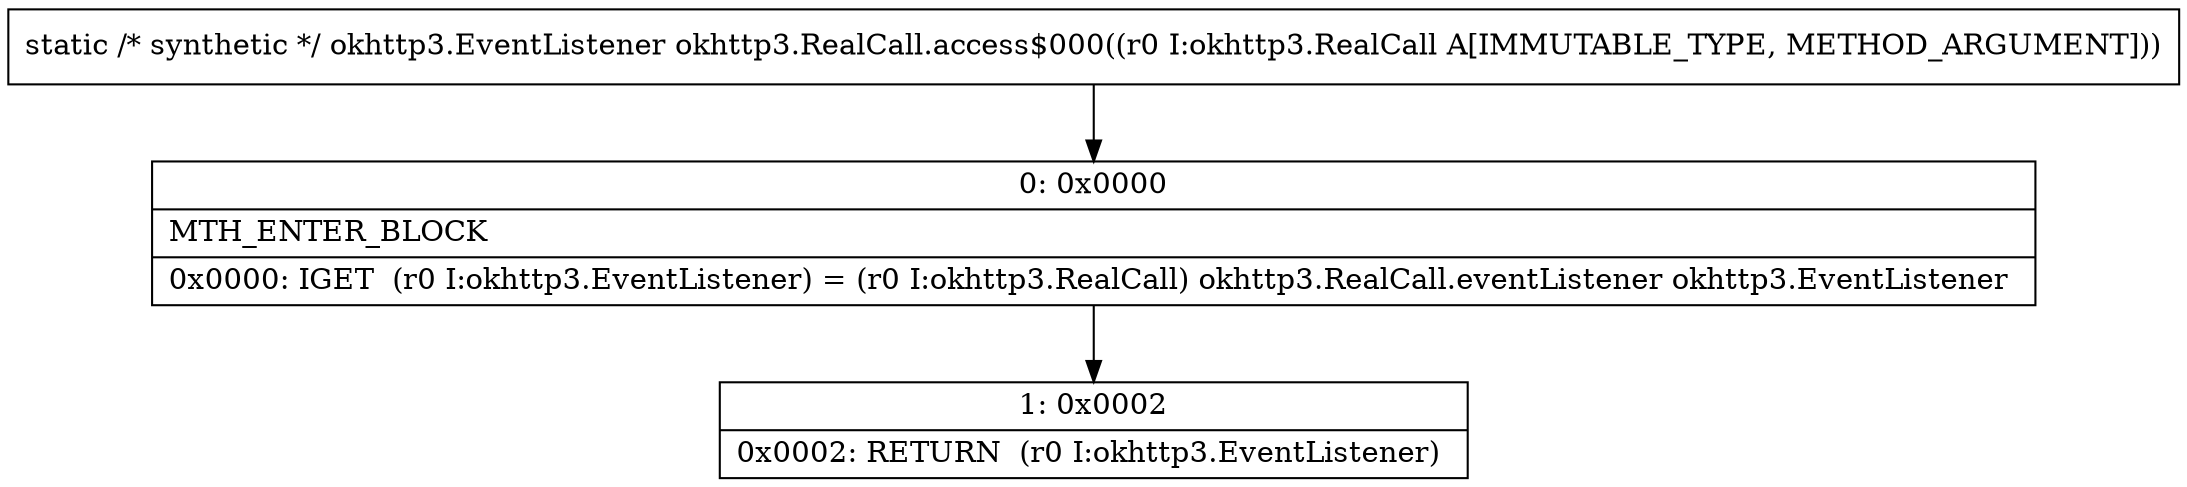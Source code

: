 digraph "CFG forokhttp3.RealCall.access$000(Lokhttp3\/RealCall;)Lokhttp3\/EventListener;" {
Node_0 [shape=record,label="{0\:\ 0x0000|MTH_ENTER_BLOCK\l|0x0000: IGET  (r0 I:okhttp3.EventListener) = (r0 I:okhttp3.RealCall) okhttp3.RealCall.eventListener okhttp3.EventListener \l}"];
Node_1 [shape=record,label="{1\:\ 0x0002|0x0002: RETURN  (r0 I:okhttp3.EventListener) \l}"];
MethodNode[shape=record,label="{static \/* synthetic *\/ okhttp3.EventListener okhttp3.RealCall.access$000((r0 I:okhttp3.RealCall A[IMMUTABLE_TYPE, METHOD_ARGUMENT])) }"];
MethodNode -> Node_0;
Node_0 -> Node_1;
}

